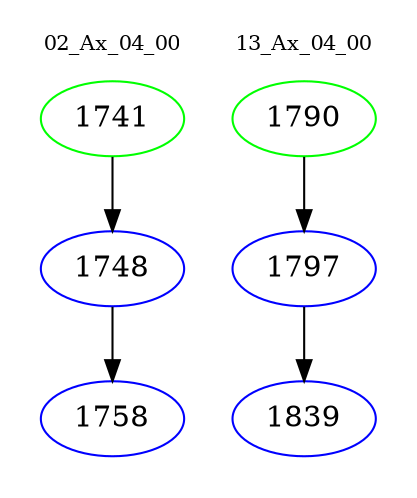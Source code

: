 digraph{
subgraph cluster_0 {
color = white
label = "02_Ax_04_00";
fontsize=10;
T0_1741 [label="1741", color="green"]
T0_1741 -> T0_1748 [color="black"]
T0_1748 [label="1748", color="blue"]
T0_1748 -> T0_1758 [color="black"]
T0_1758 [label="1758", color="blue"]
}
subgraph cluster_1 {
color = white
label = "13_Ax_04_00";
fontsize=10;
T1_1790 [label="1790", color="green"]
T1_1790 -> T1_1797 [color="black"]
T1_1797 [label="1797", color="blue"]
T1_1797 -> T1_1839 [color="black"]
T1_1839 [label="1839", color="blue"]
}
}

